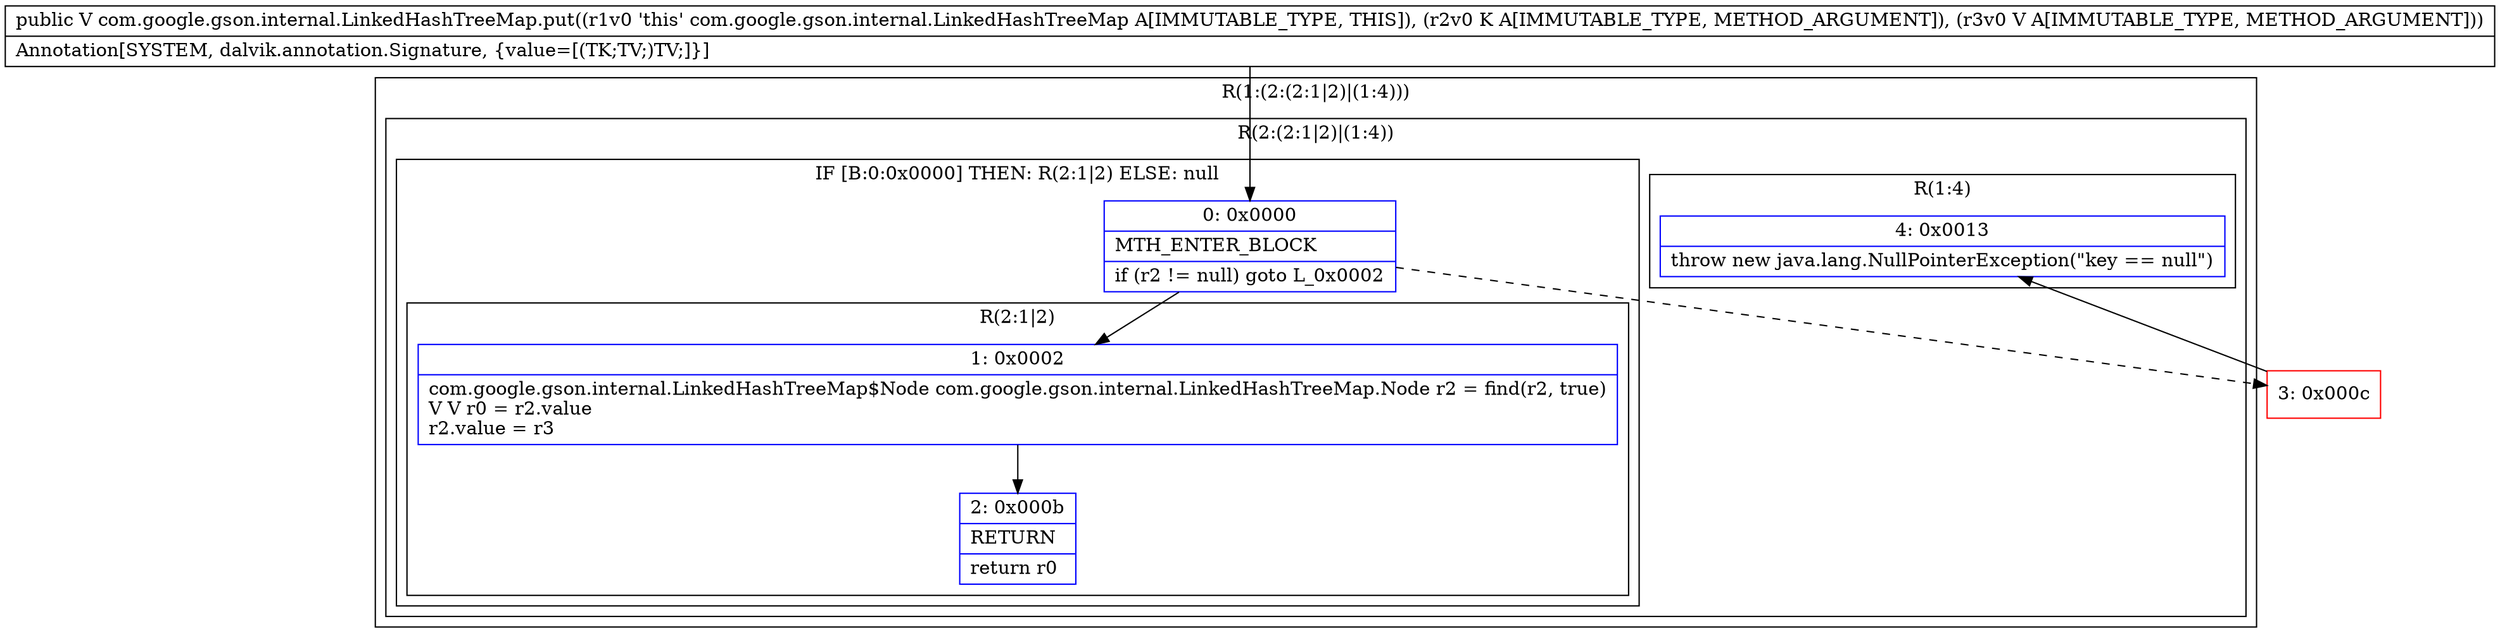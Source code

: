 digraph "CFG forcom.google.gson.internal.LinkedHashTreeMap.put(Ljava\/lang\/Object;Ljava\/lang\/Object;)Ljava\/lang\/Object;" {
subgraph cluster_Region_1503088254 {
label = "R(1:(2:(2:1|2)|(1:4)))";
node [shape=record,color=blue];
subgraph cluster_Region_260202141 {
label = "R(2:(2:1|2)|(1:4))";
node [shape=record,color=blue];
subgraph cluster_IfRegion_201803011 {
label = "IF [B:0:0x0000] THEN: R(2:1|2) ELSE: null";
node [shape=record,color=blue];
Node_0 [shape=record,label="{0\:\ 0x0000|MTH_ENTER_BLOCK\l|if (r2 != null) goto L_0x0002\l}"];
subgraph cluster_Region_1916194847 {
label = "R(2:1|2)";
node [shape=record,color=blue];
Node_1 [shape=record,label="{1\:\ 0x0002|com.google.gson.internal.LinkedHashTreeMap$Node com.google.gson.internal.LinkedHashTreeMap.Node r2 = find(r2, true)\lV V r0 = r2.value\lr2.value = r3\l}"];
Node_2 [shape=record,label="{2\:\ 0x000b|RETURN\l|return r0\l}"];
}
}
subgraph cluster_Region_1128422125 {
label = "R(1:4)";
node [shape=record,color=blue];
Node_4 [shape=record,label="{4\:\ 0x0013|throw new java.lang.NullPointerException(\"key == null\")\l}"];
}
}
}
Node_3 [shape=record,color=red,label="{3\:\ 0x000c}"];
MethodNode[shape=record,label="{public V com.google.gson.internal.LinkedHashTreeMap.put((r1v0 'this' com.google.gson.internal.LinkedHashTreeMap A[IMMUTABLE_TYPE, THIS]), (r2v0 K A[IMMUTABLE_TYPE, METHOD_ARGUMENT]), (r3v0 V A[IMMUTABLE_TYPE, METHOD_ARGUMENT]))  | Annotation[SYSTEM, dalvik.annotation.Signature, \{value=[(TK;TV;)TV;]\}]\l}"];
MethodNode -> Node_0;
Node_0 -> Node_1;
Node_0 -> Node_3[style=dashed];
Node_1 -> Node_2;
Node_3 -> Node_4;
}

